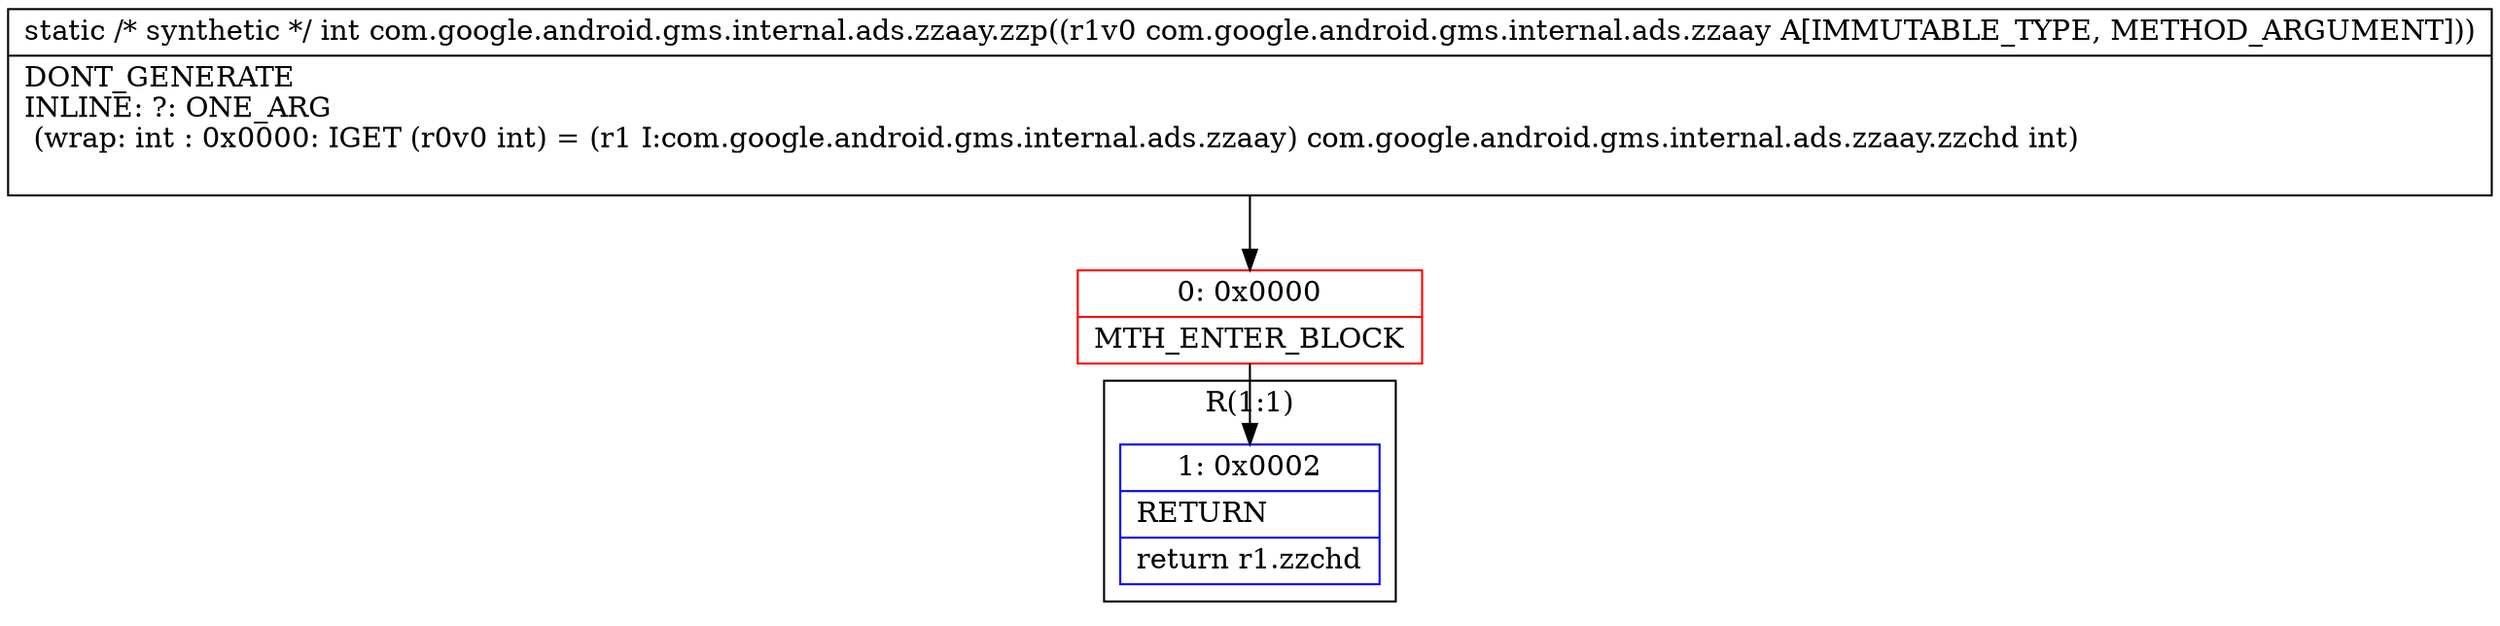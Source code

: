 digraph "CFG forcom.google.android.gms.internal.ads.zzaay.zzp(Lcom\/google\/android\/gms\/internal\/ads\/zzaay;)I" {
subgraph cluster_Region_1660530480 {
label = "R(1:1)";
node [shape=record,color=blue];
Node_1 [shape=record,label="{1\:\ 0x0002|RETURN\l|return r1.zzchd\l}"];
}
Node_0 [shape=record,color=red,label="{0\:\ 0x0000|MTH_ENTER_BLOCK\l}"];
MethodNode[shape=record,label="{static \/* synthetic *\/ int com.google.android.gms.internal.ads.zzaay.zzp((r1v0 com.google.android.gms.internal.ads.zzaay A[IMMUTABLE_TYPE, METHOD_ARGUMENT]))  | DONT_GENERATE\lINLINE: ?: ONE_ARG  \l  (wrap: int : 0x0000: IGET  (r0v0 int) = (r1 I:com.google.android.gms.internal.ads.zzaay) com.google.android.gms.internal.ads.zzaay.zzchd int)\l\l}"];
MethodNode -> Node_0;
Node_0 -> Node_1;
}

